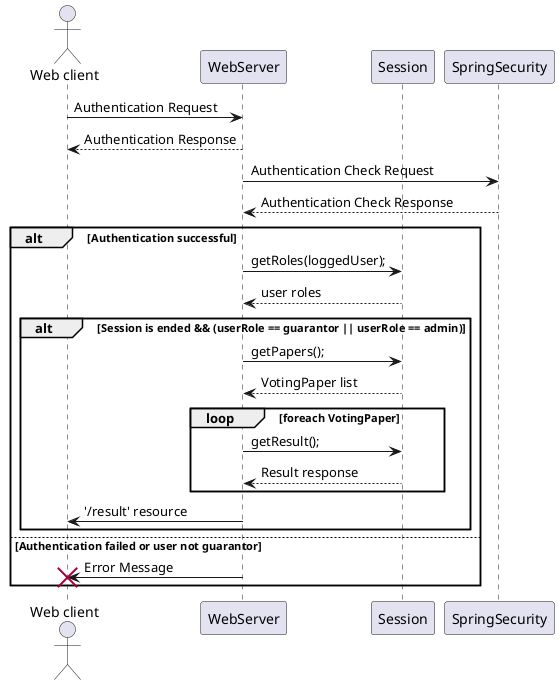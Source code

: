 @startuml
actor "Web client" as WC
participant WebServer as WS
participant Session as S
participant SpringSecurity as SS

WC -> WS : Authentication Request
WC <-- WS : Authentication Response
WS -> SS : Authentication Check Request
WS <-- SS : Authentication Check Response

alt Authentication successful
   WS -> S : getRoles(loggedUser);
   WS <-- S : user roles
   alt Session is ended && (userRole == guarantor || userRole == admin)
      WS -> S : getPapers();
      WS <-- S : VotingPaper list
      loop foreach VotingPaper
         WS -> S : getResult();
         WS <-- S : Result response
      end
      WS -> WC : '/result' resource
   end
else Authentication failed or user not guarantor
   WS -> WC !! : Error Message
end
@enduml
